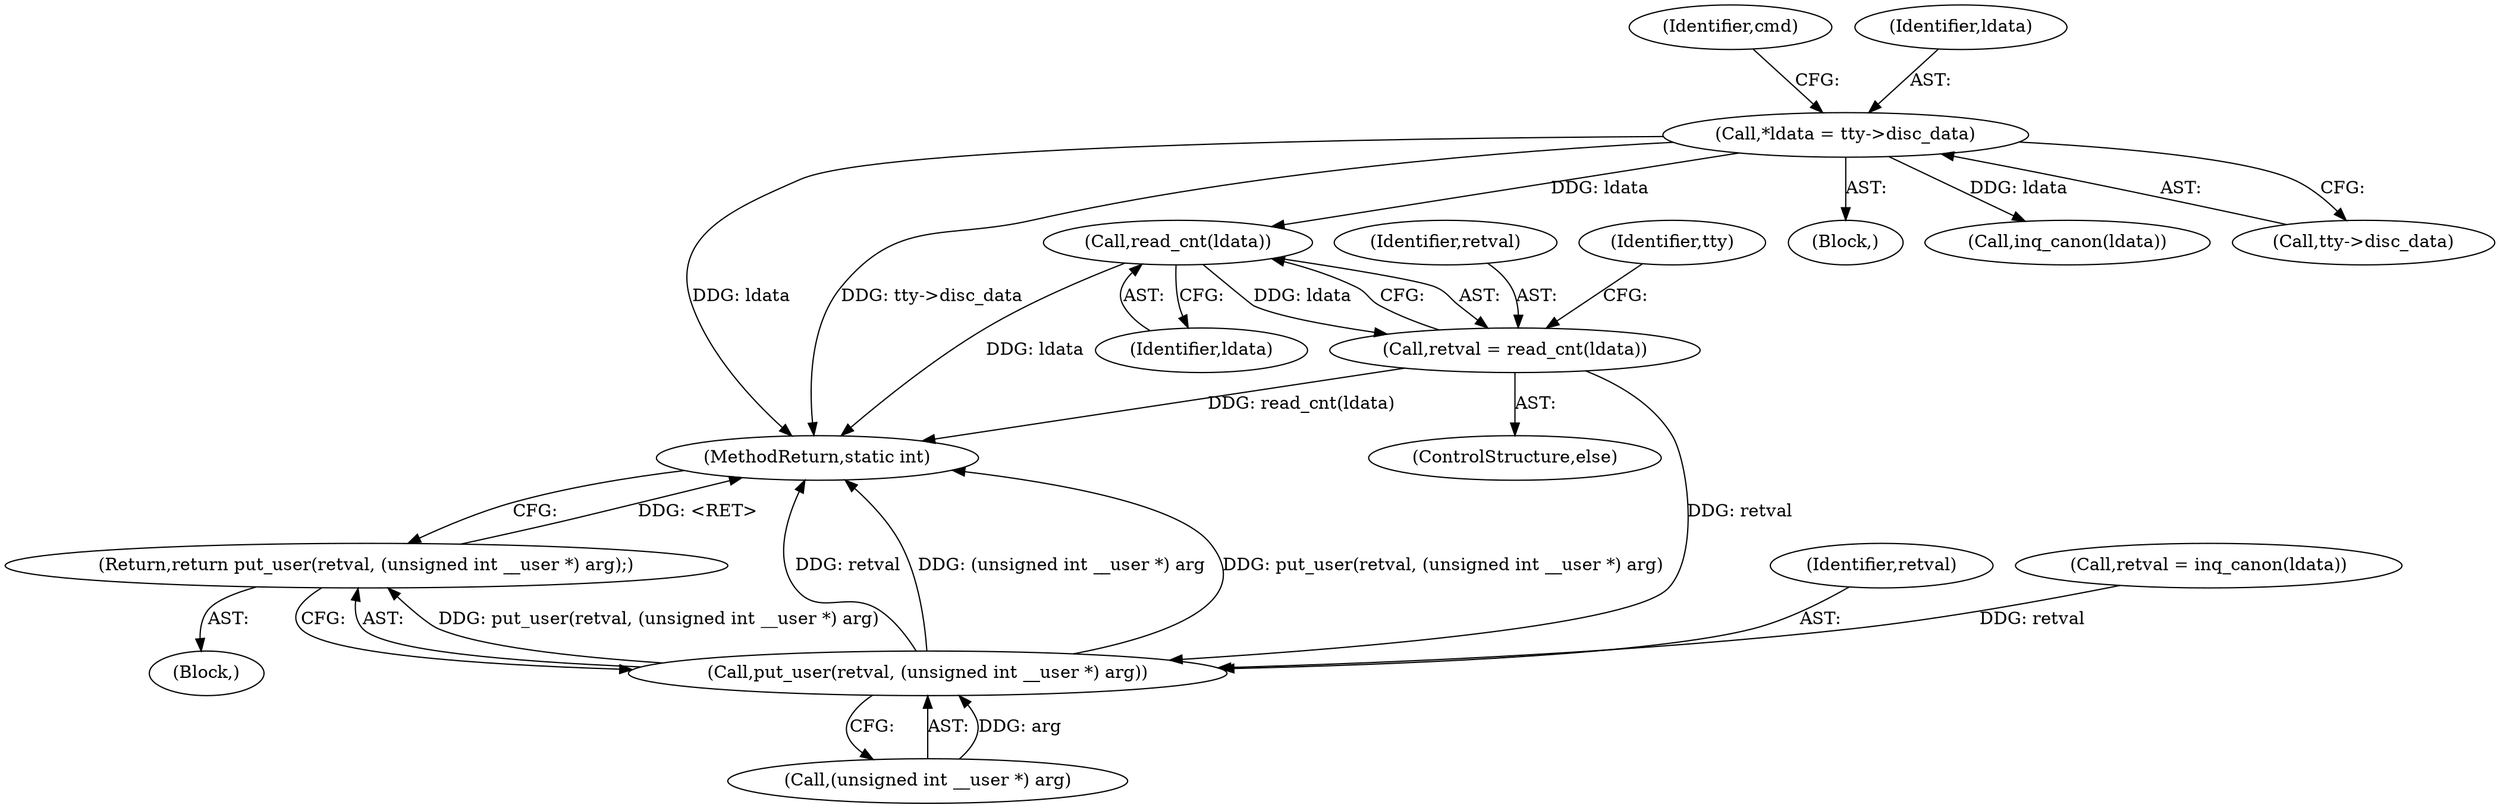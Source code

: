 digraph "0_linux_966031f340185eddd05affcf72b740549f056348@API" {
"1000144" [label="(Call,read_cnt(ldata))"];
"1000107" [label="(Call,*ldata = tty->disc_data)"];
"1000142" [label="(Call,retval = read_cnt(ldata))"];
"1000152" [label="(Call,put_user(retval, (unsigned int __user *) arg))"];
"1000151" [label="(Return,return put_user(retval, (unsigned int __user *) arg);)"];
"1000141" [label="(ControlStructure,else)"];
"1000154" [label="(Call,(unsigned int __user *) arg)"];
"1000142" [label="(Call,retval = read_cnt(ldata))"];
"1000114" [label="(Identifier,cmd)"];
"1000105" [label="(Block,)"];
"1000151" [label="(Return,return put_user(retval, (unsigned int __user *) arg);)"];
"1000139" [label="(Call,inq_canon(ldata))"];
"1000144" [label="(Call,read_cnt(ldata))"];
"1000109" [label="(Call,tty->disc_data)"];
"1000108" [label="(Identifier,ldata)"];
"1000107" [label="(Call,*ldata = tty->disc_data)"];
"1000143" [label="(Identifier,retval)"];
"1000152" [label="(Call,put_user(retval, (unsigned int __user *) arg))"];
"1000153" [label="(Identifier,retval)"];
"1000164" [label="(MethodReturn,static int)"];
"1000137" [label="(Call,retval = inq_canon(ldata))"];
"1000149" [label="(Identifier,tty)"];
"1000115" [label="(Block,)"];
"1000145" [label="(Identifier,ldata)"];
"1000144" -> "1000142"  [label="AST: "];
"1000144" -> "1000145"  [label="CFG: "];
"1000145" -> "1000144"  [label="AST: "];
"1000142" -> "1000144"  [label="CFG: "];
"1000144" -> "1000164"  [label="DDG: ldata"];
"1000144" -> "1000142"  [label="DDG: ldata"];
"1000107" -> "1000144"  [label="DDG: ldata"];
"1000107" -> "1000105"  [label="AST: "];
"1000107" -> "1000109"  [label="CFG: "];
"1000108" -> "1000107"  [label="AST: "];
"1000109" -> "1000107"  [label="AST: "];
"1000114" -> "1000107"  [label="CFG: "];
"1000107" -> "1000164"  [label="DDG: ldata"];
"1000107" -> "1000164"  [label="DDG: tty->disc_data"];
"1000107" -> "1000139"  [label="DDG: ldata"];
"1000142" -> "1000141"  [label="AST: "];
"1000143" -> "1000142"  [label="AST: "];
"1000149" -> "1000142"  [label="CFG: "];
"1000142" -> "1000164"  [label="DDG: read_cnt(ldata)"];
"1000142" -> "1000152"  [label="DDG: retval"];
"1000152" -> "1000151"  [label="AST: "];
"1000152" -> "1000154"  [label="CFG: "];
"1000153" -> "1000152"  [label="AST: "];
"1000154" -> "1000152"  [label="AST: "];
"1000151" -> "1000152"  [label="CFG: "];
"1000152" -> "1000164"  [label="DDG: retval"];
"1000152" -> "1000164"  [label="DDG: (unsigned int __user *) arg"];
"1000152" -> "1000164"  [label="DDG: put_user(retval, (unsigned int __user *) arg)"];
"1000152" -> "1000151"  [label="DDG: put_user(retval, (unsigned int __user *) arg)"];
"1000137" -> "1000152"  [label="DDG: retval"];
"1000154" -> "1000152"  [label="DDG: arg"];
"1000151" -> "1000115"  [label="AST: "];
"1000164" -> "1000151"  [label="CFG: "];
"1000151" -> "1000164"  [label="DDG: <RET>"];
}

